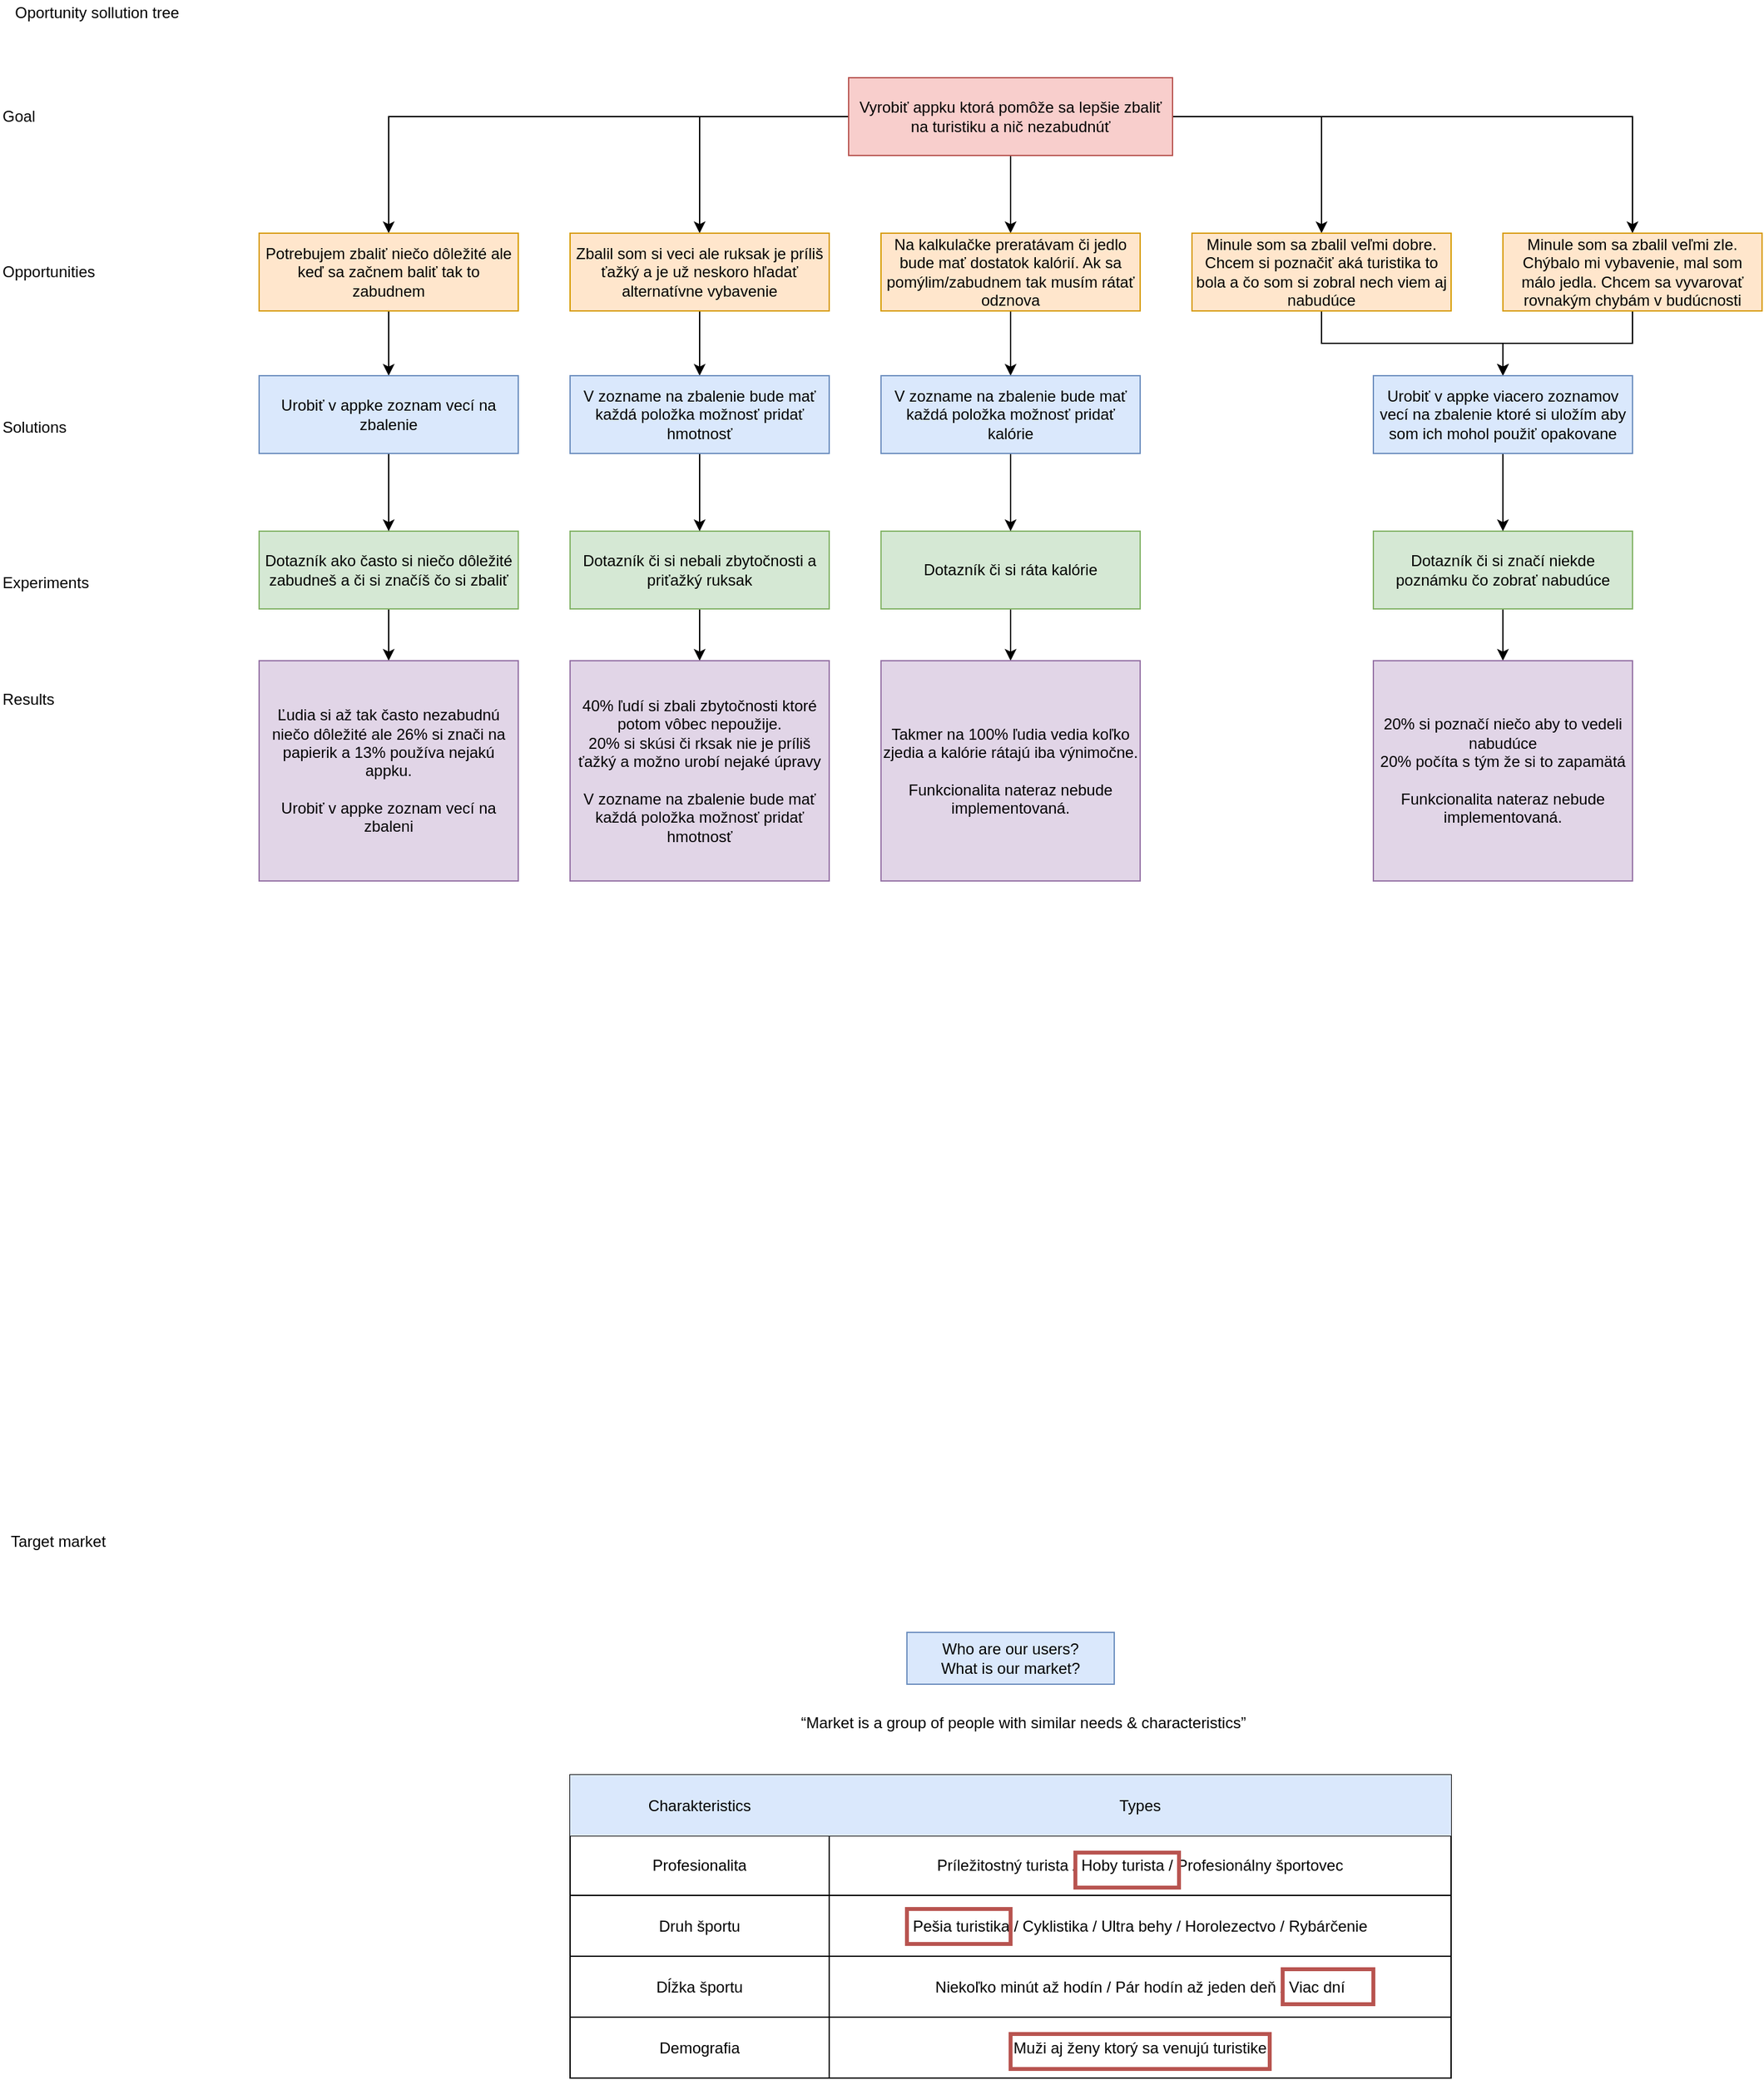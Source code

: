 <mxfile version="14.6.13" type="device"><diagram id="bPVcUz4nXKcnxwfRNN2B" name="Page-1"><mxGraphModel dx="920" dy="1827" grid="1" gridSize="10" guides="1" tooltips="1" connect="1" arrows="1" fold="1" page="1" pageScale="1" pageWidth="827" pageHeight="1169" math="0" shadow="0"><root><mxCell id="0"/><mxCell id="1" parent="0"/><mxCell id="Fkai-4hC9dfhk3f7HeHv-1" value="Target market" style="text;html=1;strokeColor=none;fillColor=none;align=center;verticalAlign=middle;whiteSpace=wrap;rounded=0;" parent="1" vertex="1"><mxGeometry x="40" y="40" width="90" height="20" as="geometry"/></mxCell><mxCell id="Fkai-4hC9dfhk3f7HeHv-2" value="Oportunity sollution tree" style="text;html=1;strokeColor=none;fillColor=none;align=center;verticalAlign=middle;whiteSpace=wrap;rounded=0;" parent="1" vertex="1"><mxGeometry x="40" y="-1140" width="150" height="20" as="geometry"/></mxCell><mxCell id="0YrIiZ0Mhkloze8wbGo7-5" value="" style="edgeStyle=orthogonalEdgeStyle;rounded=0;orthogonalLoop=1;jettySize=auto;html=1;" edge="1" parent="1" source="Fkai-4hC9dfhk3f7HeHv-3" target="Fkai-4hC9dfhk3f7HeHv-6"><mxGeometry relative="1" as="geometry"/></mxCell><mxCell id="0YrIiZ0Mhkloze8wbGo7-6" style="edgeStyle=orthogonalEdgeStyle;rounded=0;orthogonalLoop=1;jettySize=auto;html=1;" edge="1" parent="1" source="Fkai-4hC9dfhk3f7HeHv-3" target="Fkai-4hC9dfhk3f7HeHv-4"><mxGeometry relative="1" as="geometry"/></mxCell><mxCell id="0YrIiZ0Mhkloze8wbGo7-7" style="edgeStyle=orthogonalEdgeStyle;rounded=0;orthogonalLoop=1;jettySize=auto;html=1;entryX=0.5;entryY=0;entryDx=0;entryDy=0;" edge="1" parent="1" source="Fkai-4hC9dfhk3f7HeHv-3" target="Fkai-4hC9dfhk3f7HeHv-5"><mxGeometry relative="1" as="geometry"/></mxCell><mxCell id="0YrIiZ0Mhkloze8wbGo7-8" style="edgeStyle=orthogonalEdgeStyle;rounded=0;orthogonalLoop=1;jettySize=auto;html=1;entryX=0.5;entryY=0;entryDx=0;entryDy=0;" edge="1" parent="1" source="Fkai-4hC9dfhk3f7HeHv-3" target="Fkai-4hC9dfhk3f7HeHv-8"><mxGeometry relative="1" as="geometry"/></mxCell><mxCell id="0YrIiZ0Mhkloze8wbGo7-10" style="edgeStyle=orthogonalEdgeStyle;rounded=0;orthogonalLoop=1;jettySize=auto;html=1;entryX=0.5;entryY=0;entryDx=0;entryDy=0;" edge="1" parent="1" source="Fkai-4hC9dfhk3f7HeHv-3" target="Fkai-4hC9dfhk3f7HeHv-7"><mxGeometry relative="1" as="geometry"/></mxCell><mxCell id="Fkai-4hC9dfhk3f7HeHv-3" value="Vyrobiť appku ktorá pomôže sa lepšie zbaliť na turistiku a nič nezabudnúť" style="rounded=0;whiteSpace=wrap;html=1;fillColor=#f8cecc;strokeColor=#b85450;" parent="1" vertex="1"><mxGeometry x="695" y="-1080" width="250" height="60" as="geometry"/></mxCell><mxCell id="0YrIiZ0Mhkloze8wbGo7-38" value="" style="edgeStyle=orthogonalEdgeStyle;rounded=0;orthogonalLoop=1;jettySize=auto;html=1;" edge="1" parent="1" source="Fkai-4hC9dfhk3f7HeHv-4" target="0YrIiZ0Mhkloze8wbGo7-18"><mxGeometry relative="1" as="geometry"/></mxCell><mxCell id="Fkai-4hC9dfhk3f7HeHv-4" value="Potrebujem zbaliť niečo dôležité ale keď sa začnem baliť tak to zabudnem" style="rounded=0;whiteSpace=wrap;html=1;fillColor=#ffe6cc;strokeColor=#d79b00;" parent="1" vertex="1"><mxGeometry x="240" y="-960" width="200" height="60" as="geometry"/></mxCell><mxCell id="0YrIiZ0Mhkloze8wbGo7-35" value="" style="edgeStyle=orthogonalEdgeStyle;rounded=0;orthogonalLoop=1;jettySize=auto;html=1;" edge="1" parent="1" source="Fkai-4hC9dfhk3f7HeHv-5" target="0YrIiZ0Mhkloze8wbGo7-19"><mxGeometry relative="1" as="geometry"/></mxCell><mxCell id="Fkai-4hC9dfhk3f7HeHv-5" value="Zbalil som si veci ale ruksak je príliš ťažký a je už neskoro hľadať alternatívne vybavenie" style="rounded=0;whiteSpace=wrap;html=1;fillColor=#ffe6cc;strokeColor=#d79b00;" parent="1" vertex="1"><mxGeometry x="480" y="-960" width="200" height="60" as="geometry"/></mxCell><mxCell id="0YrIiZ0Mhkloze8wbGo7-32" value="" style="edgeStyle=orthogonalEdgeStyle;rounded=0;orthogonalLoop=1;jettySize=auto;html=1;" edge="1" parent="1" source="Fkai-4hC9dfhk3f7HeHv-6" target="0YrIiZ0Mhkloze8wbGo7-20"><mxGeometry relative="1" as="geometry"/></mxCell><mxCell id="Fkai-4hC9dfhk3f7HeHv-6" value="Na kalkulačke preratávam či jedlo bude mať dostatok kalórií. Ak sa pomýlim/zabudnem tak musím rátať odznova" style="rounded=0;whiteSpace=wrap;html=1;fillColor=#ffe6cc;strokeColor=#d79b00;" parent="1" vertex="1"><mxGeometry x="720" y="-960" width="200" height="60" as="geometry"/></mxCell><mxCell id="0YrIiZ0Mhkloze8wbGo7-29" style="edgeStyle=orthogonalEdgeStyle;rounded=0;orthogonalLoop=1;jettySize=auto;html=1;entryX=0.5;entryY=0;entryDx=0;entryDy=0;" edge="1" parent="1" source="Fkai-4hC9dfhk3f7HeHv-7" target="0YrIiZ0Mhkloze8wbGo7-22"><mxGeometry relative="1" as="geometry"/></mxCell><mxCell id="Fkai-4hC9dfhk3f7HeHv-7" value="Minule som sa zbalil veľmi dobre. Chcem si poznačiť aká turistika to bola a čo som si zobral nech viem aj nabudúce" style="rounded=0;whiteSpace=wrap;html=1;fillColor=#ffe6cc;strokeColor=#d79b00;" parent="1" vertex="1"><mxGeometry x="960" y="-960" width="200" height="60" as="geometry"/></mxCell><mxCell id="0YrIiZ0Mhkloze8wbGo7-28" style="edgeStyle=orthogonalEdgeStyle;rounded=0;orthogonalLoop=1;jettySize=auto;html=1;entryX=0.5;entryY=0;entryDx=0;entryDy=0;" edge="1" parent="1" source="Fkai-4hC9dfhk3f7HeHv-8" target="0YrIiZ0Mhkloze8wbGo7-22"><mxGeometry relative="1" as="geometry"/></mxCell><mxCell id="Fkai-4hC9dfhk3f7HeHv-8" value="Minule som sa zbalil veľmi zle. Chýbalo mi vybavenie, mal som málo jedla. Chcem sa vyvarovať rovnakým chybám v budúcnosti" style="rounded=0;whiteSpace=wrap;html=1;fillColor=#ffe6cc;strokeColor=#d79b00;" parent="1" vertex="1"><mxGeometry x="1200" y="-960" width="200" height="60" as="geometry"/></mxCell><mxCell id="0YrIiZ0Mhkloze8wbGo7-40" value="" style="edgeStyle=orthogonalEdgeStyle;rounded=0;orthogonalLoop=1;jettySize=auto;html=1;" edge="1" parent="1" source="Fkai-4hC9dfhk3f7HeHv-9" target="0YrIiZ0Mhkloze8wbGo7-24"><mxGeometry relative="1" as="geometry"/></mxCell><mxCell id="Fkai-4hC9dfhk3f7HeHv-9" value="Dotazník ako často si niečo dôležité zabudneš a či si značíš čo si zbaliť" style="rounded=0;whiteSpace=wrap;html=1;fillColor=#d5e8d4;strokeColor=#82b366;" parent="1" vertex="1"><mxGeometry x="240" y="-730" width="200" height="60" as="geometry"/></mxCell><mxCell id="Fkai-4hC9dfhk3f7HeHv-10" value="Goal" style="text;html=1;strokeColor=none;fillColor=none;align=left;verticalAlign=middle;whiteSpace=wrap;rounded=0;" parent="1" vertex="1"><mxGeometry x="40" y="-1060" width="80" height="20" as="geometry"/></mxCell><mxCell id="Fkai-4hC9dfhk3f7HeHv-11" value="Opportunities" style="text;html=1;strokeColor=none;fillColor=none;align=left;verticalAlign=middle;whiteSpace=wrap;rounded=0;" parent="1" vertex="1"><mxGeometry x="40" y="-940" width="80" height="20" as="geometry"/></mxCell><mxCell id="Fkai-4hC9dfhk3f7HeHv-12" value="Solutions" style="text;html=1;strokeColor=none;fillColor=none;align=left;verticalAlign=middle;whiteSpace=wrap;rounded=0;" parent="1" vertex="1"><mxGeometry x="40" y="-820" width="80" height="20" as="geometry"/></mxCell><mxCell id="Fkai-4hC9dfhk3f7HeHv-13" value="Experiments" style="text;html=1;strokeColor=none;fillColor=none;align=left;verticalAlign=middle;whiteSpace=wrap;rounded=0;" parent="1" vertex="1"><mxGeometry x="40" y="-700" width="80" height="20" as="geometry"/></mxCell><mxCell id="Fkai-4hC9dfhk3f7HeHv-15" value="Who are our users?&lt;br&gt;What is our market?" style="rounded=0;whiteSpace=wrap;html=1;align=center;fillColor=#dae8fc;strokeColor=#6c8ebf;" parent="1" vertex="1"><mxGeometry x="740" y="120" width="160" height="40" as="geometry"/></mxCell><mxCell id="Fkai-4hC9dfhk3f7HeHv-17" value="“Market is a group of people with similar needs &amp;amp; characteristics”" style="text;html=1;strokeColor=none;fillColor=none;align=center;verticalAlign=middle;whiteSpace=wrap;rounded=0;" parent="1" vertex="1"><mxGeometry x="650" y="180" width="360" height="20" as="geometry"/></mxCell><mxCell id="Fkai-4hC9dfhk3f7HeHv-19" value="" style="shape=table;html=1;whiteSpace=wrap;startSize=0;container=1;collapsible=0;childLayout=tableLayout;align=center;" parent="1" vertex="1"><mxGeometry x="480" y="230" width="680" height="234" as="geometry"/></mxCell><mxCell id="Fkai-4hC9dfhk3f7HeHv-20" value="" style="shape=partialRectangle;html=1;whiteSpace=wrap;collapsible=0;dropTarget=0;pointerEvents=0;fillColor=none;top=0;left=0;bottom=0;right=0;points=[[0,0.5],[1,0.5]];portConstraint=eastwest;" parent="Fkai-4hC9dfhk3f7HeHv-19" vertex="1"><mxGeometry width="680" height="47" as="geometry"/></mxCell><mxCell id="Fkai-4hC9dfhk3f7HeHv-21" value="Charakteristics" style="shape=partialRectangle;html=1;whiteSpace=wrap;connectable=0;fillColor=#dae8fc;top=0;left=0;bottom=0;right=0;overflow=hidden;strokeColor=#6c8ebf;" parent="Fkai-4hC9dfhk3f7HeHv-20" vertex="1"><mxGeometry width="200" height="47" as="geometry"/></mxCell><mxCell id="Fkai-4hC9dfhk3f7HeHv-22" value="Types" style="shape=partialRectangle;html=1;whiteSpace=wrap;connectable=0;fillColor=#dae8fc;top=0;left=0;bottom=0;right=0;overflow=hidden;strokeColor=#6c8ebf;" parent="Fkai-4hC9dfhk3f7HeHv-20" vertex="1"><mxGeometry x="200" width="480" height="47" as="geometry"/></mxCell><mxCell id="Fkai-4hC9dfhk3f7HeHv-24" value="" style="shape=partialRectangle;html=1;whiteSpace=wrap;collapsible=0;dropTarget=0;pointerEvents=0;fillColor=none;top=0;left=0;bottom=0;right=0;points=[[0,0.5],[1,0.5]];portConstraint=eastwest;" parent="Fkai-4hC9dfhk3f7HeHv-19" vertex="1"><mxGeometry y="47" width="680" height="46" as="geometry"/></mxCell><mxCell id="Fkai-4hC9dfhk3f7HeHv-25" value="Profesionalita" style="shape=partialRectangle;html=1;whiteSpace=wrap;connectable=0;fillColor=none;top=0;left=0;bottom=0;right=0;overflow=hidden;" parent="Fkai-4hC9dfhk3f7HeHv-24" vertex="1"><mxGeometry width="200" height="46" as="geometry"/></mxCell><mxCell id="Fkai-4hC9dfhk3f7HeHv-26" value="Príležitostný turista / Hoby turista / Profesionálny športovec" style="shape=partialRectangle;html=1;whiteSpace=wrap;connectable=0;fillColor=none;top=0;left=0;bottom=0;right=0;overflow=hidden;" parent="Fkai-4hC9dfhk3f7HeHv-24" vertex="1"><mxGeometry x="200" width="480" height="46" as="geometry"/></mxCell><mxCell id="Fkai-4hC9dfhk3f7HeHv-28" value="" style="shape=partialRectangle;html=1;whiteSpace=wrap;collapsible=0;dropTarget=0;pointerEvents=0;fillColor=none;top=0;left=0;bottom=0;right=0;points=[[0,0.5],[1,0.5]];portConstraint=eastwest;" parent="Fkai-4hC9dfhk3f7HeHv-19" vertex="1"><mxGeometry y="93" width="680" height="47" as="geometry"/></mxCell><mxCell id="Fkai-4hC9dfhk3f7HeHv-29" value="Druh športu" style="shape=partialRectangle;html=1;whiteSpace=wrap;connectable=0;fillColor=none;top=0;left=0;bottom=0;right=0;overflow=hidden;" parent="Fkai-4hC9dfhk3f7HeHv-28" vertex="1"><mxGeometry width="200" height="47" as="geometry"/></mxCell><mxCell id="Fkai-4hC9dfhk3f7HeHv-30" value="Pešia turistika / Cyklistika / Ultra behy / Horolezectvo / Rybárčenie" style="shape=partialRectangle;html=1;whiteSpace=wrap;connectable=0;fillColor=none;top=0;left=0;bottom=0;right=0;overflow=hidden;" parent="Fkai-4hC9dfhk3f7HeHv-28" vertex="1"><mxGeometry x="200" width="480" height="47" as="geometry"/></mxCell><mxCell id="Fkai-4hC9dfhk3f7HeHv-36" style="shape=partialRectangle;html=1;whiteSpace=wrap;collapsible=0;dropTarget=0;pointerEvents=0;fillColor=none;top=0;left=0;bottom=0;right=0;points=[[0,0.5],[1,0.5]];portConstraint=eastwest;" parent="Fkai-4hC9dfhk3f7HeHv-19" vertex="1"><mxGeometry y="140" width="680" height="47" as="geometry"/></mxCell><mxCell id="Fkai-4hC9dfhk3f7HeHv-37" value="Dĺžka športu" style="shape=partialRectangle;html=1;whiteSpace=wrap;connectable=0;fillColor=none;top=0;left=0;bottom=0;right=0;overflow=hidden;" parent="Fkai-4hC9dfhk3f7HeHv-36" vertex="1"><mxGeometry width="200" height="47" as="geometry"/></mxCell><mxCell id="Fkai-4hC9dfhk3f7HeHv-38" value="Niekoľko minút až hodín / Pár hodín až jeden deň / Viac dní" style="shape=partialRectangle;html=1;whiteSpace=wrap;connectable=0;fillColor=none;top=0;left=0;bottom=0;right=0;overflow=hidden;" parent="Fkai-4hC9dfhk3f7HeHv-36" vertex="1"><mxGeometry x="200" width="480" height="47" as="geometry"/></mxCell><mxCell id="Fkai-4hC9dfhk3f7HeHv-39" style="shape=partialRectangle;html=1;whiteSpace=wrap;collapsible=0;dropTarget=0;pointerEvents=0;fillColor=none;top=0;left=0;bottom=0;right=0;points=[[0,0.5],[1,0.5]];portConstraint=eastwest;" parent="Fkai-4hC9dfhk3f7HeHv-19" vertex="1"><mxGeometry y="187" width="680" height="47" as="geometry"/></mxCell><mxCell id="Fkai-4hC9dfhk3f7HeHv-40" value="Demografia" style="shape=partialRectangle;html=1;whiteSpace=wrap;connectable=0;fillColor=none;top=0;left=0;bottom=0;right=0;overflow=hidden;" parent="Fkai-4hC9dfhk3f7HeHv-39" vertex="1"><mxGeometry width="200" height="47" as="geometry"/></mxCell><mxCell id="Fkai-4hC9dfhk3f7HeHv-41" value="Muži aj ženy ktorý sa venujú turistike" style="shape=partialRectangle;html=1;whiteSpace=wrap;connectable=0;fillColor=none;top=0;left=0;bottom=0;right=0;overflow=hidden;" parent="Fkai-4hC9dfhk3f7HeHv-39" vertex="1"><mxGeometry x="200" width="480" height="47" as="geometry"/></mxCell><mxCell id="2MYcck1eP3pdyNWl98Ba-1" value="" style="rounded=0;whiteSpace=wrap;html=1;strokeColor=#b85450;fillColor=none;strokeWidth=3;" parent="1" vertex="1"><mxGeometry x="870" y="290" width="80" height="27" as="geometry"/></mxCell><mxCell id="2MYcck1eP3pdyNWl98Ba-2" value="" style="rounded=0;whiteSpace=wrap;html=1;strokeColor=#b85450;fillColor=none;strokeWidth=3;" parent="1" vertex="1"><mxGeometry x="740" y="333.5" width="80" height="27" as="geometry"/></mxCell><mxCell id="2MYcck1eP3pdyNWl98Ba-3" value="" style="rounded=0;whiteSpace=wrap;html=1;strokeColor=#b85450;fillColor=none;strokeWidth=3;" parent="1" vertex="1"><mxGeometry x="1030" y="380" width="70" height="27" as="geometry"/></mxCell><mxCell id="0YrIiZ0Mhkloze8wbGo7-37" value="" style="edgeStyle=orthogonalEdgeStyle;rounded=0;orthogonalLoop=1;jettySize=auto;html=1;" edge="1" parent="1" source="0YrIiZ0Mhkloze8wbGo7-1" target="0YrIiZ0Mhkloze8wbGo7-25"><mxGeometry relative="1" as="geometry"/></mxCell><mxCell id="0YrIiZ0Mhkloze8wbGo7-1" value="Dotazník či si nebali zbytočnosti a priťažký ruksak" style="rounded=0;whiteSpace=wrap;html=1;fillColor=#d5e8d4;strokeColor=#82b366;" vertex="1" parent="1"><mxGeometry x="480" y="-730" width="200" height="60" as="geometry"/></mxCell><mxCell id="0YrIiZ0Mhkloze8wbGo7-34" value="" style="edgeStyle=orthogonalEdgeStyle;rounded=0;orthogonalLoop=1;jettySize=auto;html=1;" edge="1" parent="1" source="0YrIiZ0Mhkloze8wbGo7-2" target="0YrIiZ0Mhkloze8wbGo7-26"><mxGeometry relative="1" as="geometry"/></mxCell><mxCell id="0YrIiZ0Mhkloze8wbGo7-2" value="Dotazník či si ráta kalórie" style="rounded=0;whiteSpace=wrap;html=1;fillColor=#d5e8d4;strokeColor=#82b366;" vertex="1" parent="1"><mxGeometry x="720" y="-730" width="200" height="60" as="geometry"/></mxCell><mxCell id="0YrIiZ0Mhkloze8wbGo7-31" value="" style="edgeStyle=orthogonalEdgeStyle;rounded=0;orthogonalLoop=1;jettySize=auto;html=1;" edge="1" parent="1" source="0YrIiZ0Mhkloze8wbGo7-3" target="0YrIiZ0Mhkloze8wbGo7-27"><mxGeometry relative="1" as="geometry"/></mxCell><mxCell id="0YrIiZ0Mhkloze8wbGo7-3" value="Dotazník či si značí niekde poznámku čo zobrať nabudúce" style="rounded=0;whiteSpace=wrap;html=1;fillColor=#d5e8d4;strokeColor=#82b366;" vertex="1" parent="1"><mxGeometry x="1100" y="-730" width="200" height="60" as="geometry"/></mxCell><mxCell id="0YrIiZ0Mhkloze8wbGo7-39" value="" style="edgeStyle=orthogonalEdgeStyle;rounded=0;orthogonalLoop=1;jettySize=auto;html=1;" edge="1" parent="1" source="0YrIiZ0Mhkloze8wbGo7-18" target="Fkai-4hC9dfhk3f7HeHv-9"><mxGeometry relative="1" as="geometry"/></mxCell><mxCell id="0YrIiZ0Mhkloze8wbGo7-18" value="Urobiť v appke zoznam vecí na zbalenie" style="rounded=0;whiteSpace=wrap;html=1;fillColor=#dae8fc;strokeColor=#6c8ebf;" vertex="1" parent="1"><mxGeometry x="240" y="-850" width="200" height="60" as="geometry"/></mxCell><mxCell id="0YrIiZ0Mhkloze8wbGo7-36" value="" style="edgeStyle=orthogonalEdgeStyle;rounded=0;orthogonalLoop=1;jettySize=auto;html=1;" edge="1" parent="1" source="0YrIiZ0Mhkloze8wbGo7-19" target="0YrIiZ0Mhkloze8wbGo7-1"><mxGeometry relative="1" as="geometry"/></mxCell><mxCell id="0YrIiZ0Mhkloze8wbGo7-19" value="V zozname na zbalenie bude mať každá položka možnosť pridať hmotnosť" style="rounded=0;whiteSpace=wrap;html=1;fillColor=#dae8fc;strokeColor=#6c8ebf;" vertex="1" parent="1"><mxGeometry x="480" y="-850" width="200" height="60" as="geometry"/></mxCell><mxCell id="0YrIiZ0Mhkloze8wbGo7-33" value="" style="edgeStyle=orthogonalEdgeStyle;rounded=0;orthogonalLoop=1;jettySize=auto;html=1;" edge="1" parent="1" source="0YrIiZ0Mhkloze8wbGo7-20" target="0YrIiZ0Mhkloze8wbGo7-2"><mxGeometry relative="1" as="geometry"/></mxCell><mxCell id="0YrIiZ0Mhkloze8wbGo7-20" value="V zozname na zbalenie bude mať každá položka možnosť pridať kalórie" style="rounded=0;whiteSpace=wrap;html=1;fillColor=#dae8fc;strokeColor=#6c8ebf;" vertex="1" parent="1"><mxGeometry x="720" y="-850" width="200" height="60" as="geometry"/></mxCell><mxCell id="0YrIiZ0Mhkloze8wbGo7-30" value="" style="edgeStyle=orthogonalEdgeStyle;rounded=0;orthogonalLoop=1;jettySize=auto;html=1;" edge="1" parent="1" source="0YrIiZ0Mhkloze8wbGo7-22" target="0YrIiZ0Mhkloze8wbGo7-3"><mxGeometry relative="1" as="geometry"/></mxCell><mxCell id="0YrIiZ0Mhkloze8wbGo7-22" value="Urobiť v appke viacero zoznamov vecí na zbalenie ktoré si uložím aby som ich mohol použiť opakovane" style="rounded=0;whiteSpace=wrap;html=1;fillColor=#dae8fc;strokeColor=#6c8ebf;" vertex="1" parent="1"><mxGeometry x="1100" y="-850" width="200" height="60" as="geometry"/></mxCell><mxCell id="0YrIiZ0Mhkloze8wbGo7-23" value="Results" style="text;html=1;strokeColor=none;fillColor=none;align=left;verticalAlign=middle;whiteSpace=wrap;rounded=0;" vertex="1" parent="1"><mxGeometry x="40" y="-610" width="80" height="20" as="geometry"/></mxCell><mxCell id="0YrIiZ0Mhkloze8wbGo7-24" value="Ľudia si až tak často nezabudnú niečo dôležité ale 26% si znači na papierik a 13% používa nejakú appku.&lt;br&gt;&lt;br&gt;Urobiť v appke zoznam vecí na zbaleni" style="rounded=0;whiteSpace=wrap;html=1;fillColor=#e1d5e7;strokeColor=#9673a6;" vertex="1" parent="1"><mxGeometry x="240" y="-630" width="200" height="170" as="geometry"/></mxCell><mxCell id="0YrIiZ0Mhkloze8wbGo7-25" value="40% ľudí si zbali zbytočnosti ktoré potom vôbec nepoužije.&lt;br&gt;20% si skúsi či rksak nie je príliš ťažký a možno urobí nejaké úpravy&lt;br&gt;&lt;br&gt;V zozname na zbalenie bude mať každá položka možnosť pridať hmotnosť" style="rounded=0;whiteSpace=wrap;html=1;fillColor=#e1d5e7;strokeColor=#9673a6;" vertex="1" parent="1"><mxGeometry x="480" y="-630" width="200" height="170" as="geometry"/></mxCell><mxCell id="0YrIiZ0Mhkloze8wbGo7-26" value="Takmer na 100% ľudia vedia koľko zjedia a kalórie rátajú iba výnimočne.&lt;br&gt;&lt;br&gt;Funkcionalita nateraz nebude implementovaná." style="rounded=0;whiteSpace=wrap;html=1;fillColor=#e1d5e7;strokeColor=#9673a6;" vertex="1" parent="1"><mxGeometry x="720" y="-630" width="200" height="170" as="geometry"/></mxCell><mxCell id="0YrIiZ0Mhkloze8wbGo7-27" value="20% si poznačí niečo aby to vedeli nabudúce&lt;br&gt;20% počíta s tým že si to zapamätá&lt;br&gt;&lt;br&gt;Funkcionalita nateraz nebude implementovaná." style="rounded=0;whiteSpace=wrap;html=1;fillColor=#e1d5e7;strokeColor=#9673a6;" vertex="1" parent="1"><mxGeometry x="1100" y="-630" width="200" height="170" as="geometry"/></mxCell><mxCell id="0YrIiZ0Mhkloze8wbGo7-41" value="" style="rounded=0;whiteSpace=wrap;html=1;strokeColor=#b85450;fillColor=none;strokeWidth=3;" vertex="1" parent="1"><mxGeometry x="820" y="430" width="200" height="27" as="geometry"/></mxCell></root></mxGraphModel></diagram></mxfile>